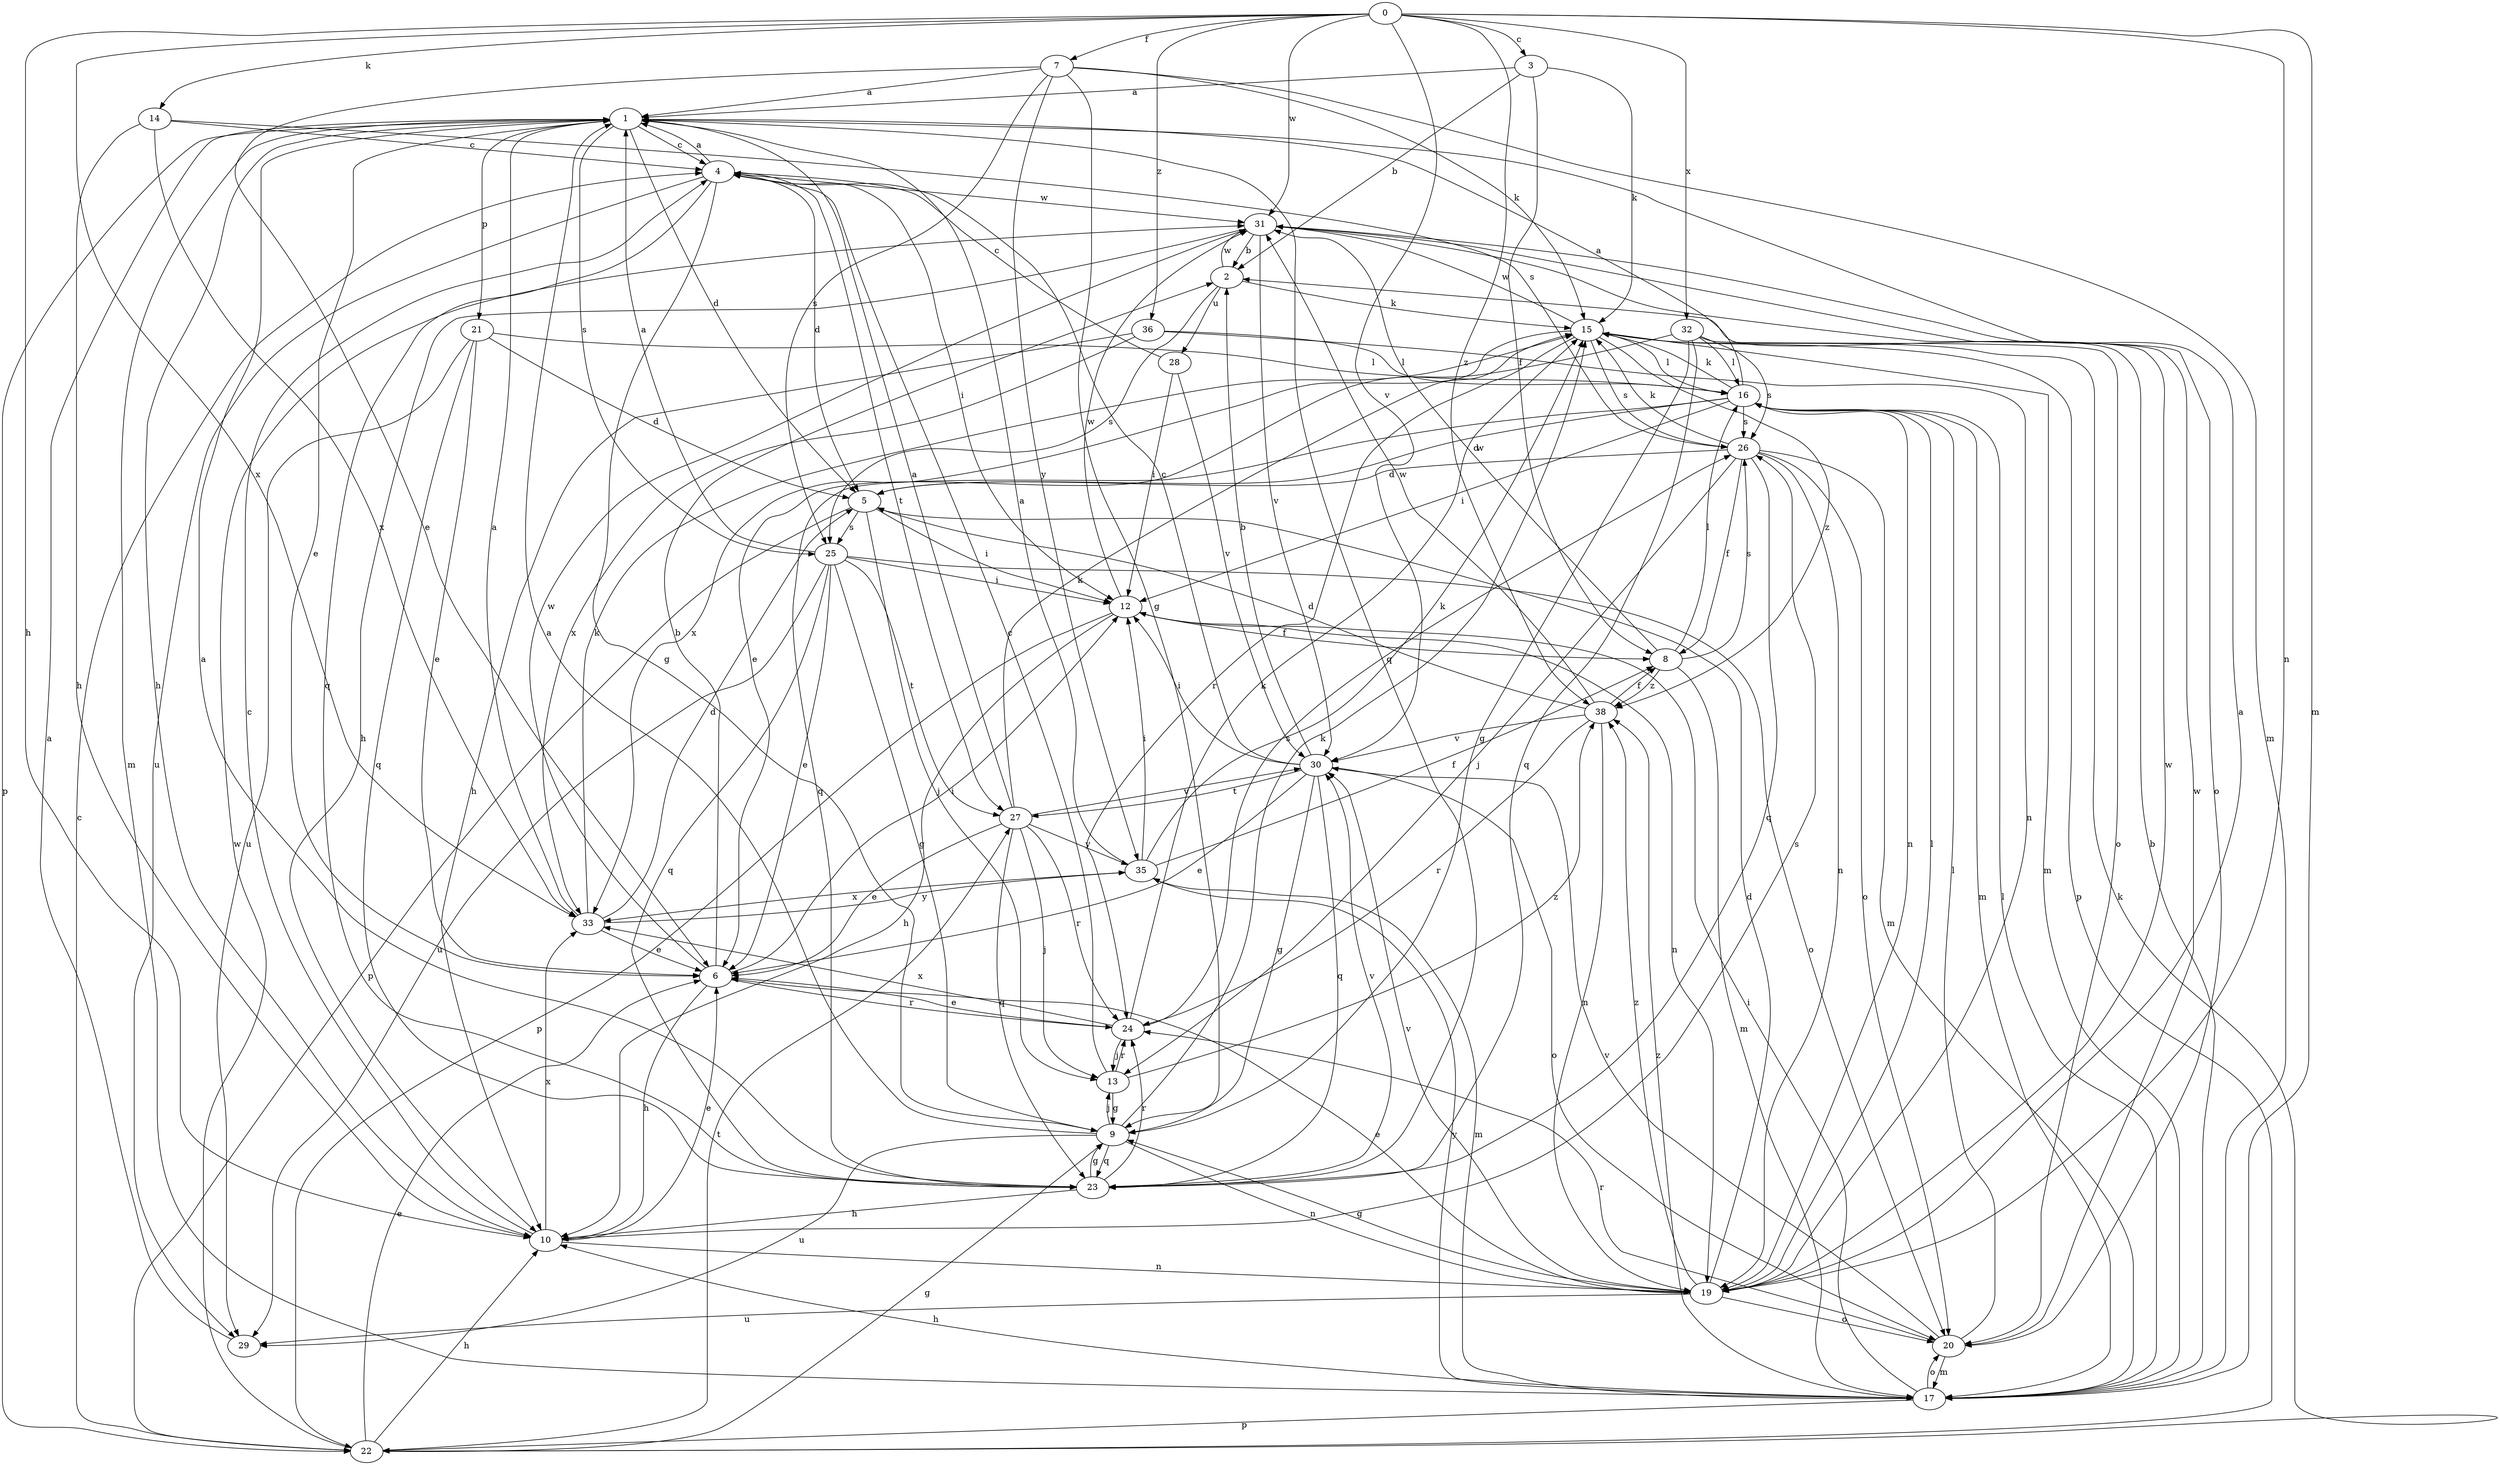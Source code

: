 strict digraph  {
0;
1;
2;
3;
4;
5;
6;
7;
8;
9;
10;
12;
13;
14;
15;
16;
17;
19;
20;
21;
22;
23;
24;
25;
26;
27;
28;
29;
30;
31;
32;
33;
35;
36;
38;
0 -> 3  [label=c];
0 -> 7  [label=f];
0 -> 10  [label=h];
0 -> 14  [label=k];
0 -> 17  [label=m];
0 -> 19  [label=n];
0 -> 30  [label=v];
0 -> 31  [label=w];
0 -> 32  [label=x];
0 -> 33  [label=x];
0 -> 36  [label=z];
0 -> 38  [label=z];
1 -> 4  [label=c];
1 -> 5  [label=d];
1 -> 6  [label=e];
1 -> 10  [label=h];
1 -> 17  [label=m];
1 -> 21  [label=p];
1 -> 22  [label=p];
1 -> 23  [label=q];
1 -> 25  [label=s];
2 -> 15  [label=k];
2 -> 25  [label=s];
2 -> 28  [label=u];
2 -> 31  [label=w];
3 -> 1  [label=a];
3 -> 2  [label=b];
3 -> 8  [label=f];
3 -> 15  [label=k];
4 -> 1  [label=a];
4 -> 5  [label=d];
4 -> 9  [label=g];
4 -> 12  [label=i];
4 -> 23  [label=q];
4 -> 27  [label=t];
4 -> 29  [label=u];
4 -> 31  [label=w];
5 -> 12  [label=i];
5 -> 13  [label=j];
5 -> 22  [label=p];
5 -> 25  [label=s];
6 -> 2  [label=b];
6 -> 10  [label=h];
6 -> 12  [label=i];
6 -> 24  [label=r];
6 -> 31  [label=w];
7 -> 1  [label=a];
7 -> 6  [label=e];
7 -> 9  [label=g];
7 -> 15  [label=k];
7 -> 17  [label=m];
7 -> 25  [label=s];
7 -> 35  [label=y];
8 -> 16  [label=l];
8 -> 17  [label=m];
8 -> 26  [label=s];
8 -> 31  [label=w];
8 -> 38  [label=z];
9 -> 1  [label=a];
9 -> 13  [label=j];
9 -> 15  [label=k];
9 -> 19  [label=n];
9 -> 23  [label=q];
9 -> 29  [label=u];
10 -> 4  [label=c];
10 -> 6  [label=e];
10 -> 19  [label=n];
10 -> 26  [label=s];
10 -> 33  [label=x];
12 -> 8  [label=f];
12 -> 10  [label=h];
12 -> 19  [label=n];
12 -> 22  [label=p];
12 -> 31  [label=w];
13 -> 4  [label=c];
13 -> 9  [label=g];
13 -> 24  [label=r];
13 -> 38  [label=z];
14 -> 4  [label=c];
14 -> 10  [label=h];
14 -> 26  [label=s];
14 -> 33  [label=x];
15 -> 16  [label=l];
15 -> 17  [label=m];
15 -> 22  [label=p];
15 -> 24  [label=r];
15 -> 26  [label=s];
15 -> 31  [label=w];
15 -> 33  [label=x];
15 -> 38  [label=z];
16 -> 1  [label=a];
16 -> 5  [label=d];
16 -> 12  [label=i];
16 -> 15  [label=k];
16 -> 17  [label=m];
16 -> 19  [label=n];
16 -> 23  [label=q];
16 -> 26  [label=s];
17 -> 2  [label=b];
17 -> 10  [label=h];
17 -> 12  [label=i];
17 -> 16  [label=l];
17 -> 20  [label=o];
17 -> 22  [label=p];
17 -> 35  [label=y];
17 -> 38  [label=z];
19 -> 1  [label=a];
19 -> 5  [label=d];
19 -> 6  [label=e];
19 -> 9  [label=g];
19 -> 16  [label=l];
19 -> 20  [label=o];
19 -> 29  [label=u];
19 -> 30  [label=v];
19 -> 31  [label=w];
19 -> 38  [label=z];
20 -> 16  [label=l];
20 -> 17  [label=m];
20 -> 24  [label=r];
20 -> 30  [label=v];
20 -> 31  [label=w];
21 -> 5  [label=d];
21 -> 6  [label=e];
21 -> 16  [label=l];
21 -> 23  [label=q];
21 -> 29  [label=u];
22 -> 4  [label=c];
22 -> 6  [label=e];
22 -> 9  [label=g];
22 -> 10  [label=h];
22 -> 15  [label=k];
22 -> 27  [label=t];
22 -> 31  [label=w];
23 -> 1  [label=a];
23 -> 9  [label=g];
23 -> 10  [label=h];
23 -> 24  [label=r];
23 -> 30  [label=v];
24 -> 6  [label=e];
24 -> 13  [label=j];
24 -> 15  [label=k];
24 -> 26  [label=s];
24 -> 33  [label=x];
25 -> 1  [label=a];
25 -> 6  [label=e];
25 -> 9  [label=g];
25 -> 12  [label=i];
25 -> 20  [label=o];
25 -> 23  [label=q];
25 -> 27  [label=t];
25 -> 29  [label=u];
26 -> 5  [label=d];
26 -> 8  [label=f];
26 -> 13  [label=j];
26 -> 15  [label=k];
26 -> 17  [label=m];
26 -> 19  [label=n];
26 -> 20  [label=o];
26 -> 23  [label=q];
27 -> 1  [label=a];
27 -> 6  [label=e];
27 -> 13  [label=j];
27 -> 15  [label=k];
27 -> 23  [label=q];
27 -> 24  [label=r];
27 -> 30  [label=v];
27 -> 35  [label=y];
28 -> 4  [label=c];
28 -> 12  [label=i];
28 -> 30  [label=v];
29 -> 1  [label=a];
30 -> 2  [label=b];
30 -> 4  [label=c];
30 -> 6  [label=e];
30 -> 9  [label=g];
30 -> 12  [label=i];
30 -> 20  [label=o];
30 -> 23  [label=q];
30 -> 27  [label=t];
31 -> 2  [label=b];
31 -> 10  [label=h];
31 -> 20  [label=o];
31 -> 30  [label=v];
32 -> 6  [label=e];
32 -> 9  [label=g];
32 -> 16  [label=l];
32 -> 20  [label=o];
32 -> 23  [label=q];
32 -> 26  [label=s];
33 -> 1  [label=a];
33 -> 5  [label=d];
33 -> 6  [label=e];
33 -> 15  [label=k];
33 -> 35  [label=y];
35 -> 1  [label=a];
35 -> 8  [label=f];
35 -> 12  [label=i];
35 -> 15  [label=k];
35 -> 17  [label=m];
35 -> 33  [label=x];
36 -> 10  [label=h];
36 -> 16  [label=l];
36 -> 19  [label=n];
36 -> 33  [label=x];
38 -> 5  [label=d];
38 -> 8  [label=f];
38 -> 19  [label=n];
38 -> 24  [label=r];
38 -> 30  [label=v];
38 -> 31  [label=w];
}
